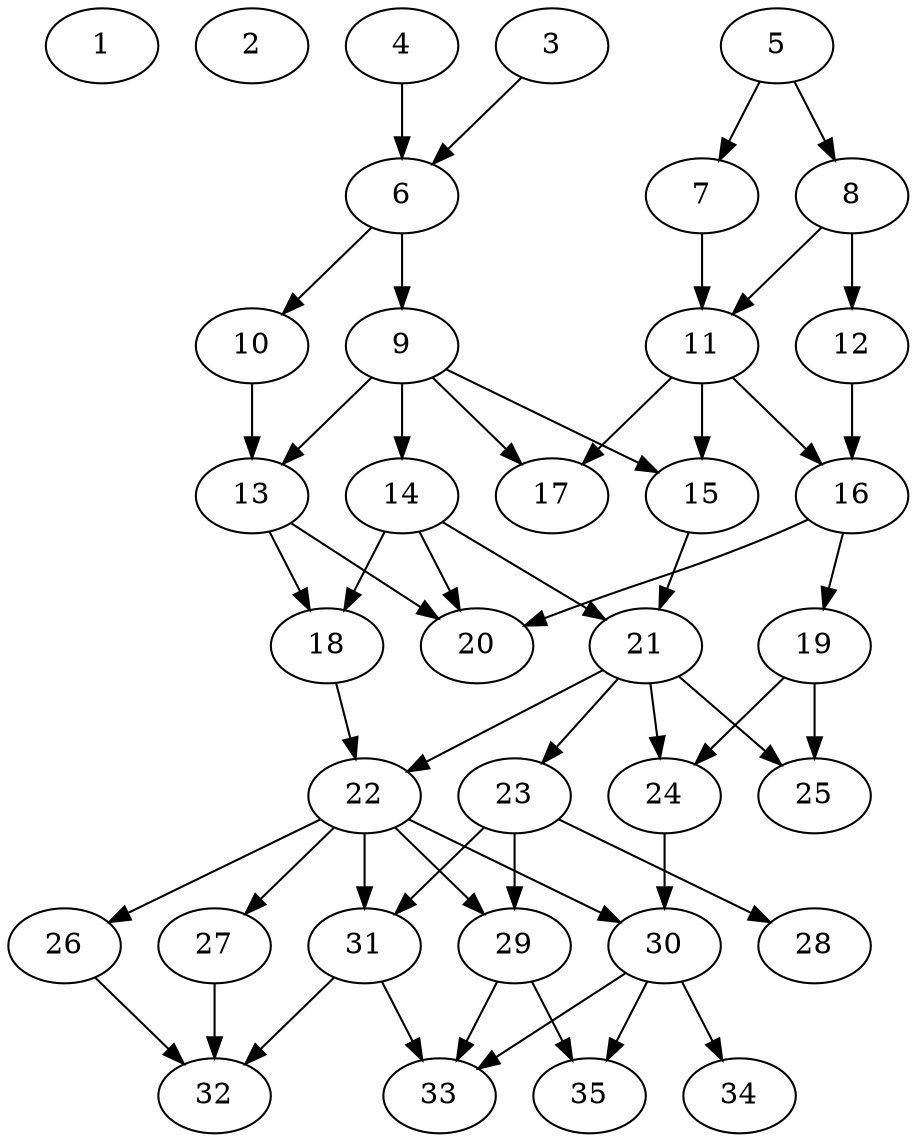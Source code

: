 // DAG automatically generated by daggen at Thu Oct  3 14:05:36 2019
// ./daggen --dot -n 35 --ccr 0.3 --fat 0.5 --regular 0.7 --density 0.5 --mindata 5242880 --maxdata 52428800 
digraph G {
  1 [size="144575147", alpha="0.17", expect_size="43372544"] 
  2 [size="103778987", alpha="0.19", expect_size="31133696"] 
  3 [size="114039467", alpha="0.15", expect_size="34211840"] 
  3 -> 6 [size ="34211840"]
  4 [size="69604693", alpha="0.03", expect_size="20881408"] 
  4 -> 6 [size ="20881408"]
  5 [size="149227520", alpha="0.03", expect_size="44768256"] 
  5 -> 7 [size ="44768256"]
  5 -> 8 [size ="44768256"]
  6 [size="164365653", alpha="0.10", expect_size="49309696"] 
  6 -> 9 [size ="49309696"]
  6 -> 10 [size ="49309696"]
  7 [size="27907413", alpha="0.16", expect_size="8372224"] 
  7 -> 11 [size ="8372224"]
  8 [size="44772693", alpha="0.08", expect_size="13431808"] 
  8 -> 11 [size ="13431808"]
  8 -> 12 [size ="13431808"]
  9 [size="53818027", alpha="0.19", expect_size="16145408"] 
  9 -> 13 [size ="16145408"]
  9 -> 14 [size ="16145408"]
  9 -> 15 [size ="16145408"]
  9 -> 17 [size ="16145408"]
  10 [size="109267627", alpha="0.16", expect_size="32780288"] 
  10 -> 13 [size ="32780288"]
  11 [size="71325013", alpha="0.07", expect_size="21397504"] 
  11 -> 15 [size ="21397504"]
  11 -> 16 [size ="21397504"]
  11 -> 17 [size ="21397504"]
  12 [size="46909440", alpha="0.17", expect_size="14072832"] 
  12 -> 16 [size ="14072832"]
  13 [size="36304213", alpha="0.13", expect_size="10891264"] 
  13 -> 18 [size ="10891264"]
  13 -> 20 [size ="10891264"]
  14 [size="152050347", alpha="0.04", expect_size="45615104"] 
  14 -> 18 [size ="45615104"]
  14 -> 20 [size ="45615104"]
  14 -> 21 [size ="45615104"]
  15 [size="17803947", alpha="0.05", expect_size="5341184"] 
  15 -> 21 [size ="5341184"]
  16 [size="42253653", alpha="0.18", expect_size="12676096"] 
  16 -> 19 [size ="12676096"]
  16 -> 20 [size ="12676096"]
  17 [size="124317013", alpha="0.00", expect_size="37295104"] 
  18 [size="92119040", alpha="0.07", expect_size="27635712"] 
  18 -> 22 [size ="27635712"]
  19 [size="156091733", alpha="0.01", expect_size="46827520"] 
  19 -> 24 [size ="46827520"]
  19 -> 25 [size ="46827520"]
  20 [size="151480320", alpha="0.01", expect_size="45444096"] 
  21 [size="123118933", alpha="0.18", expect_size="36935680"] 
  21 -> 22 [size ="36935680"]
  21 -> 23 [size ="36935680"]
  21 -> 24 [size ="36935680"]
  21 -> 25 [size ="36935680"]
  22 [size="21251413", alpha="0.05", expect_size="6375424"] 
  22 -> 26 [size ="6375424"]
  22 -> 27 [size ="6375424"]
  22 -> 29 [size ="6375424"]
  22 -> 30 [size ="6375424"]
  22 -> 31 [size ="6375424"]
  23 [size="154231467", alpha="0.04", expect_size="46269440"] 
  23 -> 28 [size ="46269440"]
  23 -> 29 [size ="46269440"]
  23 -> 31 [size ="46269440"]
  24 [size="101901653", alpha="0.11", expect_size="30570496"] 
  24 -> 30 [size ="30570496"]
  25 [size="131287040", alpha="0.14", expect_size="39386112"] 
  26 [size="172189013", alpha="0.15", expect_size="51656704"] 
  26 -> 32 [size ="51656704"]
  27 [size="160143360", alpha="0.18", expect_size="48043008"] 
  27 -> 32 [size ="48043008"]
  28 [size="160354987", alpha="0.05", expect_size="48106496"] 
  29 [size="59320320", alpha="0.16", expect_size="17796096"] 
  29 -> 33 [size ="17796096"]
  29 -> 35 [size ="17796096"]
  30 [size="67512320", alpha="0.19", expect_size="20253696"] 
  30 -> 33 [size ="20253696"]
  30 -> 34 [size ="20253696"]
  30 -> 35 [size ="20253696"]
  31 [size="77168640", alpha="0.08", expect_size="23150592"] 
  31 -> 32 [size ="23150592"]
  31 -> 33 [size ="23150592"]
  32 [size="58105173", alpha="0.02", expect_size="17431552"] 
  33 [size="96624640", alpha="0.17", expect_size="28987392"] 
  34 [size="132007253", alpha="0.10", expect_size="39602176"] 
  35 [size="59095040", alpha="0.03", expect_size="17728512"] 
}
